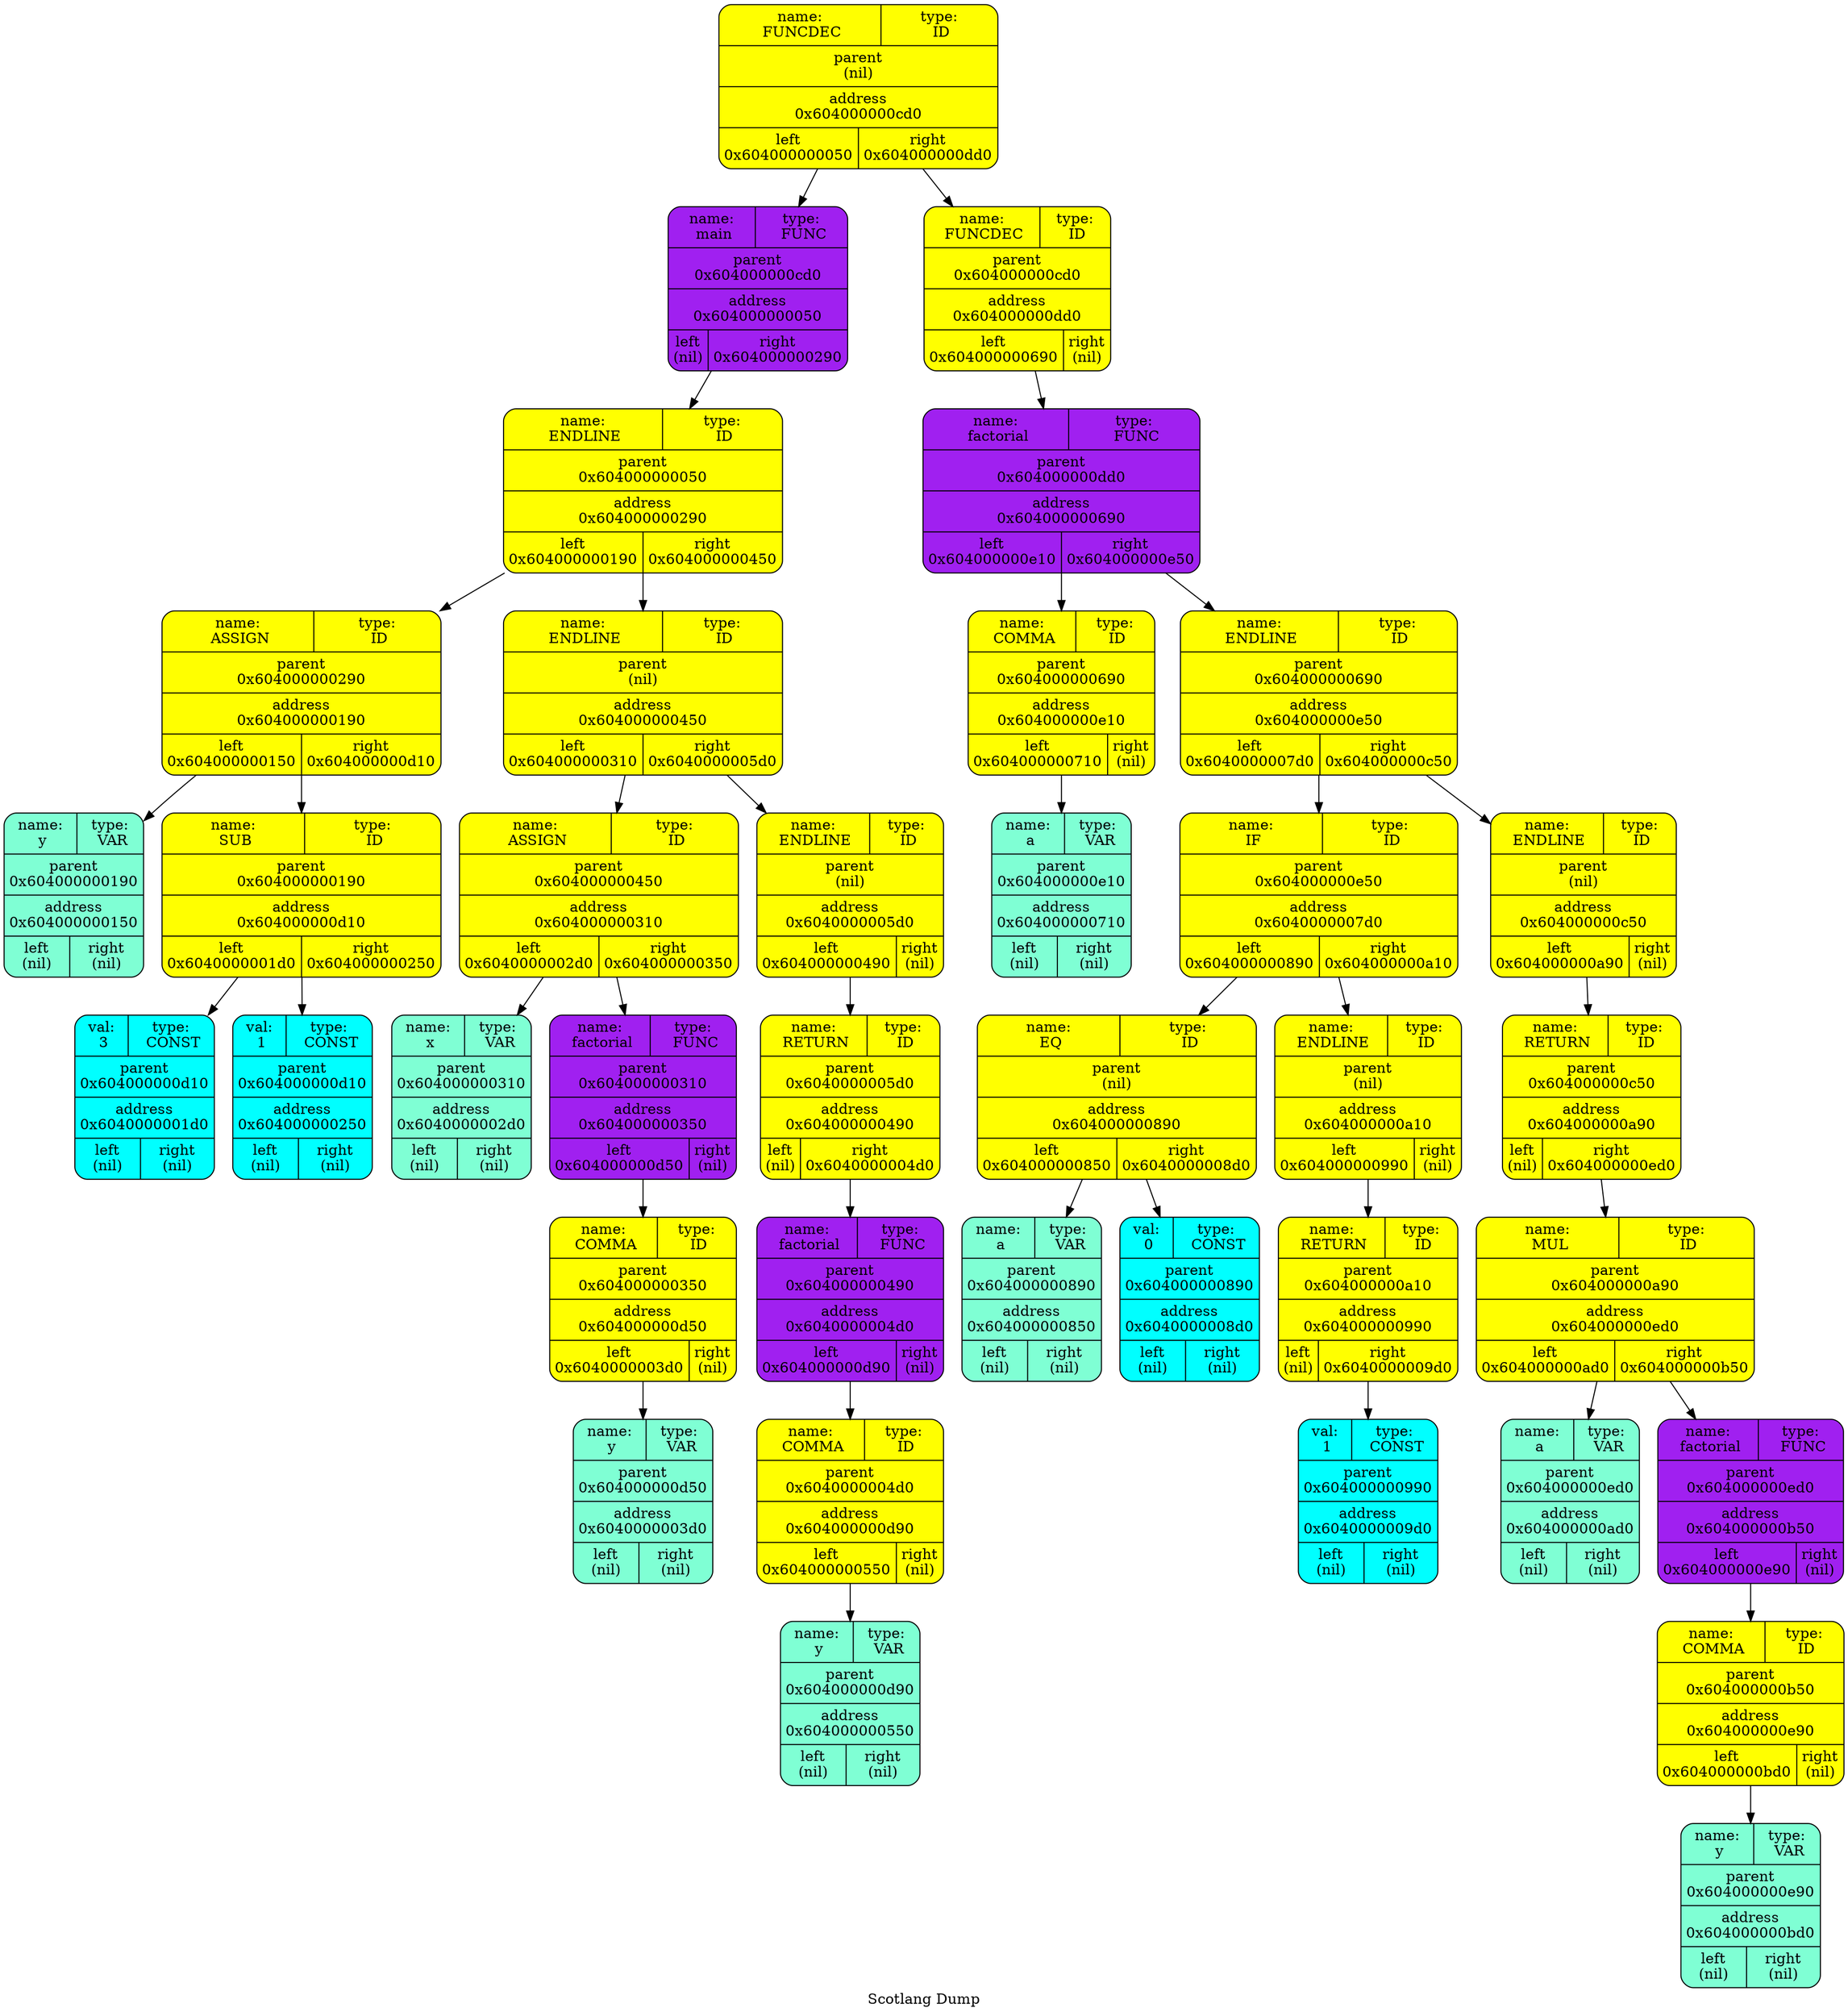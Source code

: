   digraph tree  {
  node[   shape     = "Mrecord",  style     = "filled",  fillcolor = "white",  fontcolor = "#000000",  margin    = "0.075"];
  rankdir   = "TB";

  label     = "Scotlang Dump";
"node0" [shape = "Mrecord", label = "{{<left>name:\n FUNCDEC | <right>type:\n ID} | parent\n(nil) | <f0> address\n0x604000000cd0| {<left>left\n0x604000000050 | <right>right\n0x604000000dd0\n}}", fillcolor = "yellow"]
"node1" [shape = "Mrecord", label = "{{<left>name:\n main | <right>type:\n FUNC} | parent\n0x604000000cd0 | <f0> address\n0x604000000050| {<left>left\n(nil) | <right>right\n0x604000000290\n}}", fillcolor = "purple"]
"node2" [shape = "Mrecord", label = "{{<left>name:\n ENDLINE | <right>type:\n ID} | parent\n0x604000000050 | <f0> address\n0x604000000290| {<left>left\n0x604000000190 | <right>right\n0x604000000450\n}}", fillcolor = "yellow"]
"node3" [shape = "Mrecord", label = "{{<left>name:\n ASSIGN | <right>type:\n ID} | parent\n0x604000000290 | <f0> address\n0x604000000190| {<left>left\n0x604000000150 | <right>right\n0x604000000d10\n}}", fillcolor = "yellow"]
"node4" [shape = "Mrecord", label = "{{<left>name:\n y | <right>type:\n VAR} | parent\n0x604000000190 | <f0> address\n0x604000000150| {<left>left\n(nil) | <right>right\n(nil)\n}}", fillcolor = "aquamarine"]
"node3" -> "node4"
"node5" [shape = "Mrecord", label = "{{<left>name:\n SUB | <right>type:\n ID} | parent\n0x604000000190 | <f0> address\n0x604000000d10| {<left>left\n0x6040000001d0 | <right>right\n0x604000000250\n}}", fillcolor = "yellow"]
"node6" [shape = "Mrecord", label = "{{<left>val:\n 3 | <right>type:\n CONST} | parent\n0x604000000d10 | <f0> address\n0x6040000001d0| {<left>left\n(nil) | <right>right\n(nil)\n}}", fillcolor = "aqua"]
"node5" -> "node6"
"node7" [shape = "Mrecord", label = "{{<left>val:\n 1 | <right>type:\n CONST} | parent\n0x604000000d10 | <f0> address\n0x604000000250| {<left>left\n(nil) | <right>right\n(nil)\n}}", fillcolor = "aqua"]
"node5" -> "node7"
"node3" -> "node5"
"node2" -> "node3"
"node8" [shape = "Mrecord", label = "{{<left>name:\n ENDLINE | <right>type:\n ID} | parent\n(nil) | <f0> address\n0x604000000450| {<left>left\n0x604000000310 | <right>right\n0x6040000005d0\n}}", fillcolor = "yellow"]
"node9" [shape = "Mrecord", label = "{{<left>name:\n ASSIGN | <right>type:\n ID} | parent\n0x604000000450 | <f0> address\n0x604000000310| {<left>left\n0x6040000002d0 | <right>right\n0x604000000350\n}}", fillcolor = "yellow"]
"node10" [shape = "Mrecord", label = "{{<left>name:\n x | <right>type:\n VAR} | parent\n0x604000000310 | <f0> address\n0x6040000002d0| {<left>left\n(nil) | <right>right\n(nil)\n}}", fillcolor = "aquamarine"]
"node9" -> "node10"
"node11" [shape = "Mrecord", label = "{{<left>name:\n factorial | <right>type:\n FUNC} | parent\n0x604000000310 | <f0> address\n0x604000000350| {<left>left\n0x604000000d50 | <right>right\n(nil)\n}}", fillcolor = "purple"]
"node12" [shape = "Mrecord", label = "{{<left>name:\n COMMA | <right>type:\n ID} | parent\n0x604000000350 | <f0> address\n0x604000000d50| {<left>left\n0x6040000003d0 | <right>right\n(nil)\n}}", fillcolor = "yellow"]
"node13" [shape = "Mrecord", label = "{{<left>name:\n y | <right>type:\n VAR} | parent\n0x604000000d50 | <f0> address\n0x6040000003d0| {<left>left\n(nil) | <right>right\n(nil)\n}}", fillcolor = "aquamarine"]
"node12" -> "node13"
"node11" -> "node12"
"node9" -> "node11"
"node8" -> "node9"
"node14" [shape = "Mrecord", label = "{{<left>name:\n ENDLINE | <right>type:\n ID} | parent\n(nil) | <f0> address\n0x6040000005d0| {<left>left\n0x604000000490 | <right>right\n(nil)\n}}", fillcolor = "yellow"]
"node15" [shape = "Mrecord", label = "{{<left>name:\n RETURN | <right>type:\n ID} | parent\n0x6040000005d0 | <f0> address\n0x604000000490| {<left>left\n(nil) | <right>right\n0x6040000004d0\n}}", fillcolor = "yellow"]
"node16" [shape = "Mrecord", label = "{{<left>name:\n factorial | <right>type:\n FUNC} | parent\n0x604000000490 | <f0> address\n0x6040000004d0| {<left>left\n0x604000000d90 | <right>right\n(nil)\n}}", fillcolor = "purple"]
"node17" [shape = "Mrecord", label = "{{<left>name:\n COMMA | <right>type:\n ID} | parent\n0x6040000004d0 | <f0> address\n0x604000000d90| {<left>left\n0x604000000550 | <right>right\n(nil)\n}}", fillcolor = "yellow"]
"node18" [shape = "Mrecord", label = "{{<left>name:\n y | <right>type:\n VAR} | parent\n0x604000000d90 | <f0> address\n0x604000000550| {<left>left\n(nil) | <right>right\n(nil)\n}}", fillcolor = "aquamarine"]
"node17" -> "node18"
"node16" -> "node17"
"node15" -> "node16"
"node14" -> "node15"
"node8" -> "node14"
"node2" -> "node8"
"node1" -> "node2"
"node0" -> "node1"
"node19" [shape = "Mrecord", label = "{{<left>name:\n FUNCDEC | <right>type:\n ID} | parent\n0x604000000cd0 | <f0> address\n0x604000000dd0| {<left>left\n0x604000000690 | <right>right\n(nil)\n}}", fillcolor = "yellow"]
"node20" [shape = "Mrecord", label = "{{<left>name:\n factorial | <right>type:\n FUNC} | parent\n0x604000000dd0 | <f0> address\n0x604000000690| {<left>left\n0x604000000e10 | <right>right\n0x604000000e50\n}}", fillcolor = "purple"]
"node21" [shape = "Mrecord", label = "{{<left>name:\n COMMA | <right>type:\n ID} | parent\n0x604000000690 | <f0> address\n0x604000000e10| {<left>left\n0x604000000710 | <right>right\n(nil)\n}}", fillcolor = "yellow"]
"node22" [shape = "Mrecord", label = "{{<left>name:\n a | <right>type:\n VAR} | parent\n0x604000000e10 | <f0> address\n0x604000000710| {<left>left\n(nil) | <right>right\n(nil)\n}}", fillcolor = "aquamarine"]
"node21" -> "node22"
"node20" -> "node21"
"node23" [shape = "Mrecord", label = "{{<left>name:\n ENDLINE | <right>type:\n ID} | parent\n0x604000000690 | <f0> address\n0x604000000e50| {<left>left\n0x6040000007d0 | <right>right\n0x604000000c50\n}}", fillcolor = "yellow"]
"node24" [shape = "Mrecord", label = "{{<left>name:\n IF | <right>type:\n ID} | parent\n0x604000000e50 | <f0> address\n0x6040000007d0| {<left>left\n0x604000000890 | <right>right\n0x604000000a10\n}}", fillcolor = "yellow"]
"node25" [shape = "Mrecord", label = "{{<left>name:\n EQ | <right>type:\n ID} | parent\n(nil) | <f0> address\n0x604000000890| {<left>left\n0x604000000850 | <right>right\n0x6040000008d0\n}}", fillcolor = "yellow"]
"node26" [shape = "Mrecord", label = "{{<left>name:\n a | <right>type:\n VAR} | parent\n0x604000000890 | <f0> address\n0x604000000850| {<left>left\n(nil) | <right>right\n(nil)\n}}", fillcolor = "aquamarine"]
"node25" -> "node26"
"node27" [shape = "Mrecord", label = "{{<left>val:\n 0 | <right>type:\n CONST} | parent\n0x604000000890 | <f0> address\n0x6040000008d0| {<left>left\n(nil) | <right>right\n(nil)\n}}", fillcolor = "aqua"]
"node25" -> "node27"
"node24" -> "node25"
"node28" [shape = "Mrecord", label = "{{<left>name:\n ENDLINE | <right>type:\n ID} | parent\n(nil) | <f0> address\n0x604000000a10| {<left>left\n0x604000000990 | <right>right\n(nil)\n}}", fillcolor = "yellow"]
"node29" [shape = "Mrecord", label = "{{<left>name:\n RETURN | <right>type:\n ID} | parent\n0x604000000a10 | <f0> address\n0x604000000990| {<left>left\n(nil) | <right>right\n0x6040000009d0\n}}", fillcolor = "yellow"]
"node30" [shape = "Mrecord", label = "{{<left>val:\n 1 | <right>type:\n CONST} | parent\n0x604000000990 | <f0> address\n0x6040000009d0| {<left>left\n(nil) | <right>right\n(nil)\n}}", fillcolor = "aqua"]
"node29" -> "node30"
"node28" -> "node29"
"node24" -> "node28"
"node23" -> "node24"
"node31" [shape = "Mrecord", label = "{{<left>name:\n ENDLINE | <right>type:\n ID} | parent\n(nil) | <f0> address\n0x604000000c50| {<left>left\n0x604000000a90 | <right>right\n(nil)\n}}", fillcolor = "yellow"]
"node32" [shape = "Mrecord", label = "{{<left>name:\n RETURN | <right>type:\n ID} | parent\n0x604000000c50 | <f0> address\n0x604000000a90| {<left>left\n(nil) | <right>right\n0x604000000ed0\n}}", fillcolor = "yellow"]
"node33" [shape = "Mrecord", label = "{{<left>name:\n MUL | <right>type:\n ID} | parent\n0x604000000a90 | <f0> address\n0x604000000ed0| {<left>left\n0x604000000ad0 | <right>right\n0x604000000b50\n}}", fillcolor = "yellow"]
"node34" [shape = "Mrecord", label = "{{<left>name:\n a | <right>type:\n VAR} | parent\n0x604000000ed0 | <f0> address\n0x604000000ad0| {<left>left\n(nil) | <right>right\n(nil)\n}}", fillcolor = "aquamarine"]
"node33" -> "node34"
"node35" [shape = "Mrecord", label = "{{<left>name:\n factorial | <right>type:\n FUNC} | parent\n0x604000000ed0 | <f0> address\n0x604000000b50| {<left>left\n0x604000000e90 | <right>right\n(nil)\n}}", fillcolor = "purple"]
"node36" [shape = "Mrecord", label = "{{<left>name:\n COMMA | <right>type:\n ID} | parent\n0x604000000b50 | <f0> address\n0x604000000e90| {<left>left\n0x604000000bd0 | <right>right\n(nil)\n}}", fillcolor = "yellow"]
"node37" [shape = "Mrecord", label = "{{<left>name:\n y | <right>type:\n VAR} | parent\n0x604000000e90 | <f0> address\n0x604000000bd0| {<left>left\n(nil) | <right>right\n(nil)\n}}", fillcolor = "aquamarine"]
"node36" -> "node37"
"node35" -> "node36"
"node33" -> "node35"
"node32" -> "node33"
"node31" -> "node32"
"node23" -> "node31"
"node20" -> "node23"
"node19" -> "node20"
"node0" -> "node19"
  }